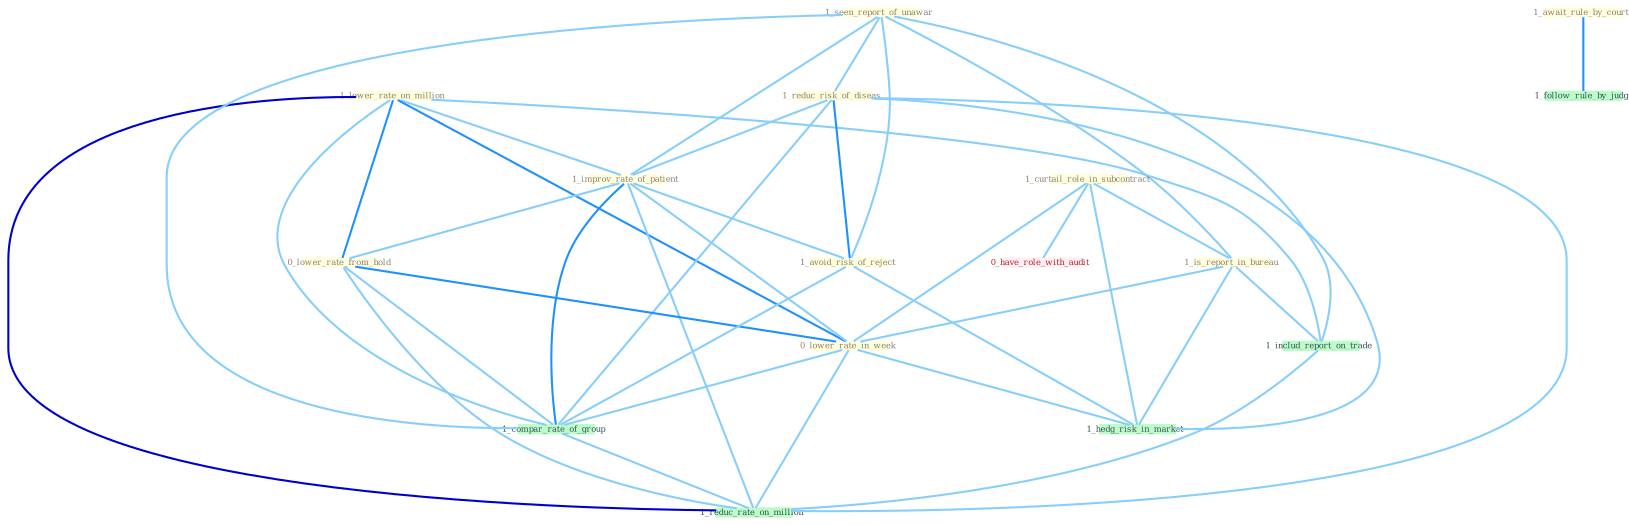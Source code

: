 Graph G{ 
    node
    [shape=polygon,style=filled,width=.5,height=.06,color="#BDFCC9",fixedsize=true,fontsize=4,
    fontcolor="#2f4f4f"];
    {node
    [color="#ffffe0", fontcolor="#8b7d6b"] "1_lower_rate_on_million " "1_seen_report_of_unawar " "1_reduc_risk_of_diseas " "1_improv_rate_of_patient " "0_lower_rate_from_hold " "1_avoid_risk_of_reject " "1_await_rule_by_court " "1_curtail_role_in_subcontract " "1_is_report_in_bureau " "0_lower_rate_in_week "}
{node [color="#fff0f5", fontcolor="#b22222"] "0_have_role_with_audit "}
edge [color="#B0E2FF"];

	"1_lower_rate_on_million " -- "1_improv_rate_of_patient " [w="1", color="#87cefa" ];
	"1_lower_rate_on_million " -- "0_lower_rate_from_hold " [w="2", color="#1e90ff" , len=0.8];
	"1_lower_rate_on_million " -- "0_lower_rate_in_week " [w="2", color="#1e90ff" , len=0.8];
	"1_lower_rate_on_million " -- "1_includ_report_on_trade " [w="1", color="#87cefa" ];
	"1_lower_rate_on_million " -- "1_compar_rate_of_group " [w="1", color="#87cefa" ];
	"1_lower_rate_on_million " -- "1_reduc_rate_on_million " [w="3", color="#0000cd" , len=0.6];
	"1_seen_report_of_unawar " -- "1_reduc_risk_of_diseas " [w="1", color="#87cefa" ];
	"1_seen_report_of_unawar " -- "1_improv_rate_of_patient " [w="1", color="#87cefa" ];
	"1_seen_report_of_unawar " -- "1_avoid_risk_of_reject " [w="1", color="#87cefa" ];
	"1_seen_report_of_unawar " -- "1_is_report_in_bureau " [w="1", color="#87cefa" ];
	"1_seen_report_of_unawar " -- "1_includ_report_on_trade " [w="1", color="#87cefa" ];
	"1_seen_report_of_unawar " -- "1_compar_rate_of_group " [w="1", color="#87cefa" ];
	"1_reduc_risk_of_diseas " -- "1_improv_rate_of_patient " [w="1", color="#87cefa" ];
	"1_reduc_risk_of_diseas " -- "1_avoid_risk_of_reject " [w="2", color="#1e90ff" , len=0.8];
	"1_reduc_risk_of_diseas " -- "1_compar_rate_of_group " [w="1", color="#87cefa" ];
	"1_reduc_risk_of_diseas " -- "1_hedg_risk_in_market " [w="1", color="#87cefa" ];
	"1_reduc_risk_of_diseas " -- "1_reduc_rate_on_million " [w="1", color="#87cefa" ];
	"1_improv_rate_of_patient " -- "0_lower_rate_from_hold " [w="1", color="#87cefa" ];
	"1_improv_rate_of_patient " -- "1_avoid_risk_of_reject " [w="1", color="#87cefa" ];
	"1_improv_rate_of_patient " -- "0_lower_rate_in_week " [w="1", color="#87cefa" ];
	"1_improv_rate_of_patient " -- "1_compar_rate_of_group " [w="2", color="#1e90ff" , len=0.8];
	"1_improv_rate_of_patient " -- "1_reduc_rate_on_million " [w="1", color="#87cefa" ];
	"0_lower_rate_from_hold " -- "0_lower_rate_in_week " [w="2", color="#1e90ff" , len=0.8];
	"0_lower_rate_from_hold " -- "1_compar_rate_of_group " [w="1", color="#87cefa" ];
	"0_lower_rate_from_hold " -- "1_reduc_rate_on_million " [w="1", color="#87cefa" ];
	"1_avoid_risk_of_reject " -- "1_compar_rate_of_group " [w="1", color="#87cefa" ];
	"1_avoid_risk_of_reject " -- "1_hedg_risk_in_market " [w="1", color="#87cefa" ];
	"1_await_rule_by_court " -- "1_follow_rule_by_judg " [w="2", color="#1e90ff" , len=0.8];
	"1_curtail_role_in_subcontract " -- "1_is_report_in_bureau " [w="1", color="#87cefa" ];
	"1_curtail_role_in_subcontract " -- "0_lower_rate_in_week " [w="1", color="#87cefa" ];
	"1_curtail_role_in_subcontract " -- "1_hedg_risk_in_market " [w="1", color="#87cefa" ];
	"1_curtail_role_in_subcontract " -- "0_have_role_with_audit " [w="1", color="#87cefa" ];
	"1_is_report_in_bureau " -- "0_lower_rate_in_week " [w="1", color="#87cefa" ];
	"1_is_report_in_bureau " -- "1_includ_report_on_trade " [w="1", color="#87cefa" ];
	"1_is_report_in_bureau " -- "1_hedg_risk_in_market " [w="1", color="#87cefa" ];
	"0_lower_rate_in_week " -- "1_compar_rate_of_group " [w="1", color="#87cefa" ];
	"0_lower_rate_in_week " -- "1_hedg_risk_in_market " [w="1", color="#87cefa" ];
	"0_lower_rate_in_week " -- "1_reduc_rate_on_million " [w="1", color="#87cefa" ];
	"1_includ_report_on_trade " -- "1_reduc_rate_on_million " [w="1", color="#87cefa" ];
	"1_compar_rate_of_group " -- "1_reduc_rate_on_million " [w="1", color="#87cefa" ];
}